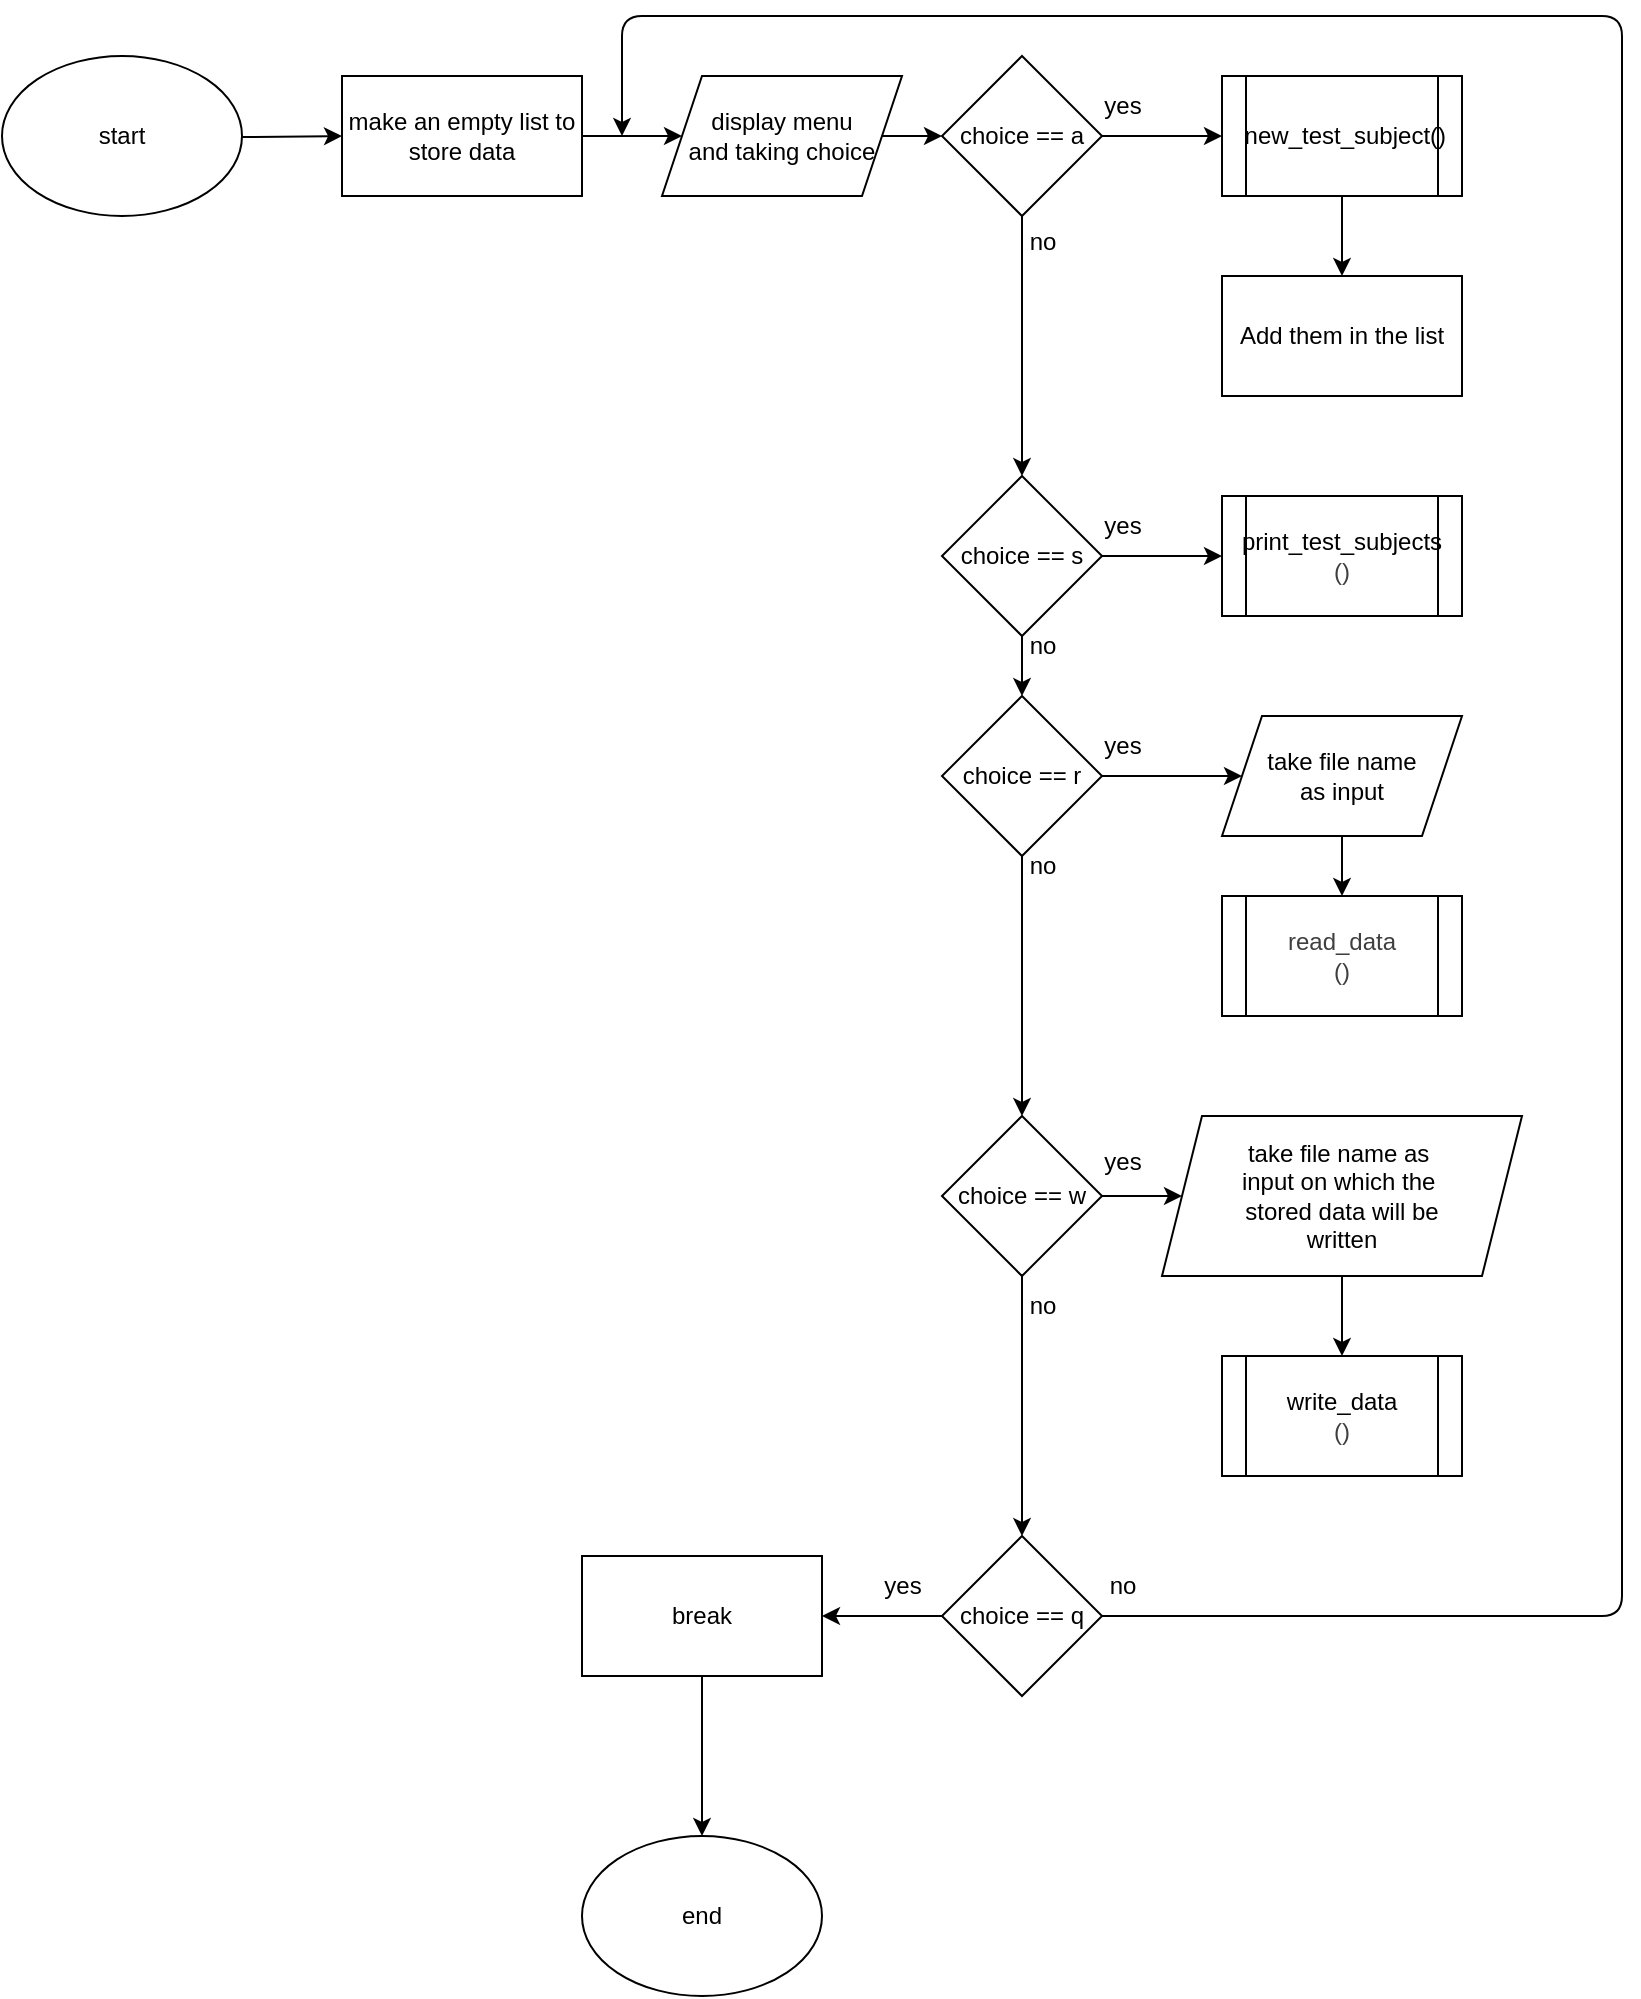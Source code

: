 <mxfile>
    <diagram id="NBL-mVTvucnbu3uzIX2B" name="Page-1">
        <mxGraphModel dx="1072" dy="480" grid="1" gridSize="10" guides="1" tooltips="1" connect="1" arrows="1" fold="1" page="1" pageScale="1" pageWidth="827" pageHeight="1169" math="0" shadow="0">
            <root>
                <mxCell id="0"/>
                <mxCell id="1" parent="0"/>
                <mxCell id="4" style="edgeStyle=none;html=1;entryX=0;entryY=0.5;entryDx=0;entryDy=0;" parent="1" source="2" edge="1" target="_R3eoL_l6PrO9noumh6u-32">
                    <mxGeometry relative="1" as="geometry">
                        <mxPoint x="170" y="80" as="targetPoint"/>
                    </mxGeometry>
                </mxCell>
                <mxCell id="2" value="start" style="ellipse;whiteSpace=wrap;html=1;" parent="1" vertex="1">
                    <mxGeometry y="40" width="120" height="80" as="geometry"/>
                </mxCell>
                <mxCell id="6" style="edgeStyle=none;html=1;exitX=1;exitY=0.5;exitDx=0;exitDy=0;" parent="1" target="5" edge="1" source="_R3eoL_l6PrO9noumh6u-32">
                    <mxGeometry relative="1" as="geometry">
                        <mxPoint x="280" y="80" as="sourcePoint"/>
                    </mxGeometry>
                </mxCell>
                <mxCell id="8" style="edgeStyle=none;html=1;entryX=0;entryY=0.5;entryDx=0;entryDy=0;" parent="1" source="5" target="7" edge="1">
                    <mxGeometry relative="1" as="geometry"/>
                </mxCell>
                <mxCell id="5" value="display menu&lt;div&gt;and taking choice&lt;/div&gt;" style="shape=parallelogram;perimeter=parallelogramPerimeter;whiteSpace=wrap;html=1;fixedSize=1;" parent="1" vertex="1">
                    <mxGeometry x="330" y="50" width="120" height="60" as="geometry"/>
                </mxCell>
                <mxCell id="10" style="edgeStyle=none;html=1;entryX=0;entryY=0.5;entryDx=0;entryDy=0;" parent="1" source="7" target="LQ5VIiek6I0cadlF3aMA-34" edge="1">
                    <mxGeometry relative="1" as="geometry">
                        <mxPoint x="610" y="80" as="targetPoint"/>
                    </mxGeometry>
                </mxCell>
                <mxCell id="12" style="edgeStyle=none;html=1;entryX=0.5;entryY=0;entryDx=0;entryDy=0;" parent="1" source="7" target="11" edge="1">
                    <mxGeometry relative="1" as="geometry"/>
                </mxCell>
                <mxCell id="7" value="choice == a" style="rhombus;whiteSpace=wrap;html=1;" parent="1" vertex="1">
                    <mxGeometry x="470" y="40" width="80" height="80" as="geometry"/>
                </mxCell>
                <mxCell id="14" style="edgeStyle=none;html=1;entryX=0;entryY=0.5;entryDx=0;entryDy=0;" parent="1" source="11" target="LQ5VIiek6I0cadlF3aMA-30" edge="1">
                    <mxGeometry relative="1" as="geometry">
                        <mxPoint x="610" y="330" as="targetPoint"/>
                    </mxGeometry>
                </mxCell>
                <mxCell id="16" style="edgeStyle=none;html=1;entryX=0.5;entryY=0;entryDx=0;entryDy=0;" parent="1" source="11" target="15" edge="1">
                    <mxGeometry relative="1" as="geometry"/>
                </mxCell>
                <mxCell id="11" value="choice == s" style="rhombus;whiteSpace=wrap;html=1;" parent="1" vertex="1">
                    <mxGeometry x="470" y="250" width="80" height="80" as="geometry"/>
                </mxCell>
                <mxCell id="20" style="edgeStyle=none;html=1;" parent="1" source="15" target="19" edge="1">
                    <mxGeometry relative="1" as="geometry"/>
                </mxCell>
                <mxCell id="_R3eoL_l6PrO9noumh6u-35" style="edgeStyle=none;html=1;entryX=0;entryY=0.5;entryDx=0;entryDy=0;" edge="1" parent="1" source="15" target="_R3eoL_l6PrO9noumh6u-34">
                    <mxGeometry relative="1" as="geometry"/>
                </mxCell>
                <mxCell id="15" value="choice == r&lt;span style=&quot;font-family: monospace; font-size: 0px; text-align: start; text-wrap-mode: nowrap;&quot;&gt;%3CmxGraphModel%3E%3Croot%3E%3CmxCell%20id%3D%220%22%2F%3E%3CmxCell%20id%3D%221%22%20parent%3D%220%22%2F%3E%3CmxCell%20id%3D%222%22%20value%3D%22choice%20%3D%3D%20b%22%20style%3D%22rhombus%3BwhiteSpace%3Dwrap%3Bhtml%3D1%3B%22%20vertex%3D%221%22%20parent%3D%221%22%3E%3CmxGeometry%20x%3D%22470%22%20y%3D%22140%22%20width%3D%2280%22%20height%3D%2280%22%20as%3D%22geometry%22%2F%3E%3C%2FmxCell%3E%3C%2Froot%3E%3C%2FmxGraphModel%3&lt;/span&gt;" style="rhombus;whiteSpace=wrap;html=1;" parent="1" vertex="1">
                    <mxGeometry x="470" y="360" width="80" height="80" as="geometry"/>
                </mxCell>
                <mxCell id="24" style="edgeStyle=none;html=1;entryX=0.5;entryY=0;entryDx=0;entryDy=0;" parent="1" source="19" target="23" edge="1">
                    <mxGeometry relative="1" as="geometry"/>
                </mxCell>
                <mxCell id="_R3eoL_l6PrO9noumh6u-38" style="edgeStyle=none;html=1;" edge="1" parent="1" source="19" target="_R3eoL_l6PrO9noumh6u-37">
                    <mxGeometry relative="1" as="geometry"/>
                </mxCell>
                <mxCell id="19" value="choice == w&lt;span style=&quot;font-family: monospace; font-size: 0px; text-align: start; text-wrap-mode: nowrap;&quot;&gt;%3CmxGraphModel%3E%3Croot%3E%3CmxCell%20id%3D%220%22%2F%3E%3CmxCell%20id%3D%221%22%20parent%3D%220%22%2F%3E%3CmxCell%20id%3D%222%22%20value%3D%22choice%20%3D%3D%20b%22%20style%3D%22rhombus%3BwhiteSpace%3Dwrap%3Bhtml%3D1%3B%22%20vertex%3D%221%22%20parent%3D%221%22%3E%3CmxGeometry%20x%3D%22470%22%20y%3D%22140%22%20width%3D%2280%22%20height%3D%2280%22%20as%3D%22geometry%22%2F%3E%3C%2FmxCell%3E%3C%2Froot%3E%3C%2FmxGraphModel%&lt;/span&gt;" style="rhombus;whiteSpace=wrap;html=1;" parent="1" vertex="1">
                    <mxGeometry x="470" y="570" width="80" height="80" as="geometry"/>
                </mxCell>
                <mxCell id="26" style="edgeStyle=none;html=1;" parent="1" source="23" target="25" edge="1">
                    <mxGeometry relative="1" as="geometry"/>
                </mxCell>
                <mxCell id="_R3eoL_l6PrO9noumh6u-42" style="edgeStyle=none;html=1;" edge="1" parent="1" source="23">
                    <mxGeometry relative="1" as="geometry">
                        <mxPoint x="310" y="80" as="targetPoint"/>
                        <Array as="points">
                            <mxPoint x="810" y="820"/>
                            <mxPoint x="810" y="260"/>
                            <mxPoint x="810" y="20"/>
                            <mxPoint x="310" y="20"/>
                        </Array>
                    </mxGeometry>
                </mxCell>
                <mxCell id="23" value="choice == q&lt;span style=&quot;font-family: monospace; font-size: 0px; text-align: start; text-wrap-mode: nowrap;&quot;&gt;%3CmxGraphModel%3E%3Croot%3E%3CmxCell%20id%3D%220%22%2F%3E%3CmxCell%20id%3D%221%22%20parent%3D%220%22%2F%3E%3CmxCell%20id%3D%222%22%20value%3D%22choice%20%3D%3D%20b%22%20style%3D%22rhombus%3BwhiteSpace%3Dwrap%3Bhtml%3D1%3B%22%20vertex%3D%221%22%20parent%3D%221%22%3E%3CmxGeometry%20x%3D%22470%22%20y%3D%22140%22%20width%3D%2280%22%20height%3D%2280%22%20as%3D%22geometry%22%2F%3E%3C%2FmxCell%3E%3C%2Froot%3E%3C%2FmxGraphModel&lt;/span&gt;" style="rhombus;whiteSpace=wrap;html=1;" parent="1" vertex="1">
                    <mxGeometry x="470" y="780" width="80" height="80" as="geometry"/>
                </mxCell>
                <mxCell id="28" style="edgeStyle=none;html=1;entryX=0.5;entryY=0;entryDx=0;entryDy=0;" parent="1" source="25" target="27" edge="1">
                    <mxGeometry relative="1" as="geometry"/>
                </mxCell>
                <mxCell id="25" value="break" style="rounded=0;whiteSpace=wrap;html=1;" parent="1" vertex="1">
                    <mxGeometry x="290" y="790" width="120" height="60" as="geometry"/>
                </mxCell>
                <mxCell id="27" value="end" style="ellipse;whiteSpace=wrap;html=1;" parent="1" vertex="1">
                    <mxGeometry x="290" y="930" width="120" height="80" as="geometry"/>
                </mxCell>
                <mxCell id="LQ5VIiek6I0cadlF3aMA-30" value="&lt;span style=&quot;color: rgb(0, 0, 0);&quot;&gt;print_test_subjects&lt;/span&gt;&lt;div style=&quot;color: rgb(63, 63, 63); scrollbar-color: rgb(226, 226, 226) rgb(251, 251, 251);&quot;&gt;(&lt;span style=&quot;scrollbar-color: rgb(226, 226, 226) rgb(251, 251, 251); background-color: transparent; color: rgb(63, 63, 63);&quot;&gt;)&lt;/span&gt;&lt;/div&gt;" style="shape=process;whiteSpace=wrap;html=1;backgroundOutline=1;" parent="1" vertex="1">
                    <mxGeometry x="610" y="260" width="120" height="60" as="geometry"/>
                </mxCell>
                <mxCell id="LQ5VIiek6I0cadlF3aMA-31" value="&lt;font style=&quot;color: rgb(63, 63, 63); scrollbar-color: rgb(226, 226, 226) rgb(251, 251, 251);&quot;&gt;read_data&lt;/font&gt;&lt;div style=&quot;color: rgb(63, 63, 63); scrollbar-color: rgb(226, 226, 226) rgb(251, 251, 251);&quot;&gt;&lt;font style=&quot;color: rgb(63, 63, 63); scrollbar-color: rgb(226, 226, 226) rgb(251, 251, 251);&quot;&gt;()&lt;/font&gt;&lt;/div&gt;" style="shape=process;whiteSpace=wrap;html=1;backgroundOutline=1;" parent="1" vertex="1">
                    <mxGeometry x="610" y="460" width="120" height="60" as="geometry"/>
                </mxCell>
                <mxCell id="LQ5VIiek6I0cadlF3aMA-32" value="&lt;span style=&quot;color: rgb(0, 0, 0);&quot;&gt;write_data&lt;/span&gt;&lt;div style=&quot;color: rgb(63, 63, 63); scrollbar-color: rgb(226, 226, 226) rgb(251, 251, 251);&quot;&gt;(&lt;span style=&quot;scrollbar-color: rgb(226, 226, 226) rgb(251, 251, 251); background-color: transparent; color: rgb(63, 63, 63);&quot;&gt;)&lt;/span&gt;&lt;/div&gt;" style="shape=process;whiteSpace=wrap;html=1;backgroundOutline=1;" parent="1" vertex="1">
                    <mxGeometry x="610" y="690" width="120" height="60" as="geometry"/>
                </mxCell>
                <mxCell id="_R3eoL_l6PrO9noumh6u-31" style="edgeStyle=none;html=1;entryX=0.5;entryY=0;entryDx=0;entryDy=0;" edge="1" parent="1" source="LQ5VIiek6I0cadlF3aMA-34" target="_R3eoL_l6PrO9noumh6u-30">
                    <mxGeometry relative="1" as="geometry"/>
                </mxCell>
                <mxCell id="LQ5VIiek6I0cadlF3aMA-34" value="&lt;span style=&quot;color: rgb(0, 0, 0);&quot;&gt;&amp;nbsp;new_test_subject()&lt;/span&gt;" style="shape=process;whiteSpace=wrap;html=1;backgroundOutline=1;" parent="1" vertex="1">
                    <mxGeometry x="610" y="50" width="120" height="60" as="geometry"/>
                </mxCell>
                <mxCell id="_R3eoL_l6PrO9noumh6u-30" value="Add them in the list" style="rounded=0;whiteSpace=wrap;html=1;" vertex="1" parent="1">
                    <mxGeometry x="610" y="150" width="120" height="60" as="geometry"/>
                </mxCell>
                <mxCell id="_R3eoL_l6PrO9noumh6u-32" value="make an empty list to store data" style="rounded=0;whiteSpace=wrap;html=1;" vertex="1" parent="1">
                    <mxGeometry x="170" y="50" width="120" height="60" as="geometry"/>
                </mxCell>
                <mxCell id="_R3eoL_l6PrO9noumh6u-36" style="edgeStyle=none;html=1;entryX=0.5;entryY=0;entryDx=0;entryDy=0;" edge="1" parent="1" source="_R3eoL_l6PrO9noumh6u-34" target="LQ5VIiek6I0cadlF3aMA-31">
                    <mxGeometry relative="1" as="geometry"/>
                </mxCell>
                <mxCell id="_R3eoL_l6PrO9noumh6u-34" value="take file name&lt;div&gt;as input&lt;/div&gt;" style="shape=parallelogram;perimeter=parallelogramPerimeter;whiteSpace=wrap;html=1;fixedSize=1;" vertex="1" parent="1">
                    <mxGeometry x="610" y="370" width="120" height="60" as="geometry"/>
                </mxCell>
                <mxCell id="_R3eoL_l6PrO9noumh6u-39" style="edgeStyle=none;html=1;entryX=0.5;entryY=0;entryDx=0;entryDy=0;" edge="1" parent="1" source="_R3eoL_l6PrO9noumh6u-37" target="LQ5VIiek6I0cadlF3aMA-32">
                    <mxGeometry relative="1" as="geometry"/>
                </mxCell>
                <mxCell id="_R3eoL_l6PrO9noumh6u-37" value="take file name as&amp;nbsp;&lt;div&gt;input on which the&amp;nbsp;&lt;/div&gt;&lt;div&gt;stored data will be&lt;/div&gt;&lt;div&gt;written&lt;/div&gt;" style="shape=parallelogram;perimeter=parallelogramPerimeter;whiteSpace=wrap;html=1;fixedSize=1;" vertex="1" parent="1">
                    <mxGeometry x="580" y="570" width="180" height="80" as="geometry"/>
                </mxCell>
                <mxCell id="_R3eoL_l6PrO9noumh6u-40" value="yes" style="text;html=1;align=center;verticalAlign=middle;resizable=0;points=[];autosize=1;strokeColor=none;fillColor=none;" vertex="1" parent="1">
                    <mxGeometry x="430" y="790" width="40" height="30" as="geometry"/>
                </mxCell>
                <mxCell id="_R3eoL_l6PrO9noumh6u-41" value="no" style="text;html=1;align=center;verticalAlign=middle;resizable=0;points=[];autosize=1;strokeColor=none;fillColor=none;" vertex="1" parent="1">
                    <mxGeometry x="540" y="790" width="40" height="30" as="geometry"/>
                </mxCell>
                <mxCell id="_R3eoL_l6PrO9noumh6u-43" value="yes" style="text;html=1;align=center;verticalAlign=middle;resizable=0;points=[];autosize=1;strokeColor=none;fillColor=none;" vertex="1" parent="1">
                    <mxGeometry x="540" y="50" width="40" height="30" as="geometry"/>
                </mxCell>
                <mxCell id="_R3eoL_l6PrO9noumh6u-44" value="no" style="text;html=1;align=center;verticalAlign=middle;resizable=0;points=[];autosize=1;strokeColor=none;fillColor=none;" vertex="1" parent="1">
                    <mxGeometry x="500" y="118" width="40" height="30" as="geometry"/>
                </mxCell>
                <mxCell id="_R3eoL_l6PrO9noumh6u-45" value="yes" style="text;html=1;align=center;verticalAlign=middle;resizable=0;points=[];autosize=1;strokeColor=none;fillColor=none;" vertex="1" parent="1">
                    <mxGeometry x="540" y="260" width="40" height="30" as="geometry"/>
                </mxCell>
                <mxCell id="_R3eoL_l6PrO9noumh6u-46" value="no" style="text;html=1;align=center;verticalAlign=middle;resizable=0;points=[];autosize=1;strokeColor=none;fillColor=none;" vertex="1" parent="1">
                    <mxGeometry x="500" y="320" width="40" height="30" as="geometry"/>
                </mxCell>
                <mxCell id="_R3eoL_l6PrO9noumh6u-47" value="yes" style="text;html=1;align=center;verticalAlign=middle;resizable=0;points=[];autosize=1;strokeColor=none;fillColor=none;" vertex="1" parent="1">
                    <mxGeometry x="540" y="370" width="40" height="30" as="geometry"/>
                </mxCell>
                <mxCell id="_R3eoL_l6PrO9noumh6u-48" value="no" style="text;html=1;align=center;verticalAlign=middle;resizable=0;points=[];autosize=1;strokeColor=none;fillColor=none;" vertex="1" parent="1">
                    <mxGeometry x="500" y="430" width="40" height="30" as="geometry"/>
                </mxCell>
                <mxCell id="_R3eoL_l6PrO9noumh6u-49" value="yes" style="text;html=1;align=center;verticalAlign=middle;resizable=0;points=[];autosize=1;strokeColor=none;fillColor=none;" vertex="1" parent="1">
                    <mxGeometry x="540" y="578" width="40" height="30" as="geometry"/>
                </mxCell>
                <mxCell id="_R3eoL_l6PrO9noumh6u-50" value="no" style="text;html=1;align=center;verticalAlign=middle;resizable=0;points=[];autosize=1;strokeColor=none;fillColor=none;" vertex="1" parent="1">
                    <mxGeometry x="500" y="650" width="40" height="30" as="geometry"/>
                </mxCell>
            </root>
        </mxGraphModel>
    </diagram>
    <diagram id="OlVqYfoOg868X_6U3nZh" name="Page-2">
        <mxGraphModel dx="1531" dy="1855" grid="1" gridSize="10" guides="1" tooltips="1" connect="1" arrows="1" fold="1" page="1" pageScale="1" pageWidth="827" pageHeight="1169" math="0" shadow="0">
            <root>
                <mxCell id="0"/>
                <mxCell id="1" parent="0"/>
                <mxCell id="AsASTPI-1hx3HJ0esAKv-2" style="edgeStyle=none;html=1;entryX=0.5;entryY=0;entryDx=0;entryDy=0;" parent="1" source="Jzz3el8EdK12EC5FOIHX-1" target="AsASTPI-1hx3HJ0esAKv-1" edge="1">
                    <mxGeometry relative="1" as="geometry"/>
                </mxCell>
                <mxCell id="Jzz3el8EdK12EC5FOIHX-1" value="start" style="ellipse;whiteSpace=wrap;html=1;" parent="1" vertex="1">
                    <mxGeometry x="90" y="70" width="120" height="80" as="geometry"/>
                </mxCell>
                <mxCell id="Jzz3el8EdK12EC5FOIHX-3" style="edgeStyle=none;html=1;entryX=0.5;entryY=0;entryDx=0;entryDy=0;exitX=0.5;exitY=1;exitDx=0;exitDy=0;" parent="1" source="hfMDtliAD2UQqZgUws0g-2" target="Jzz3el8EdK12EC5FOIHX-1" edge="1">
                    <mxGeometry relative="1" as="geometry">
                        <mxPoint x="150" y="40" as="sourcePoint"/>
                    </mxGeometry>
                </mxCell>
                <mxCell id="AsASTPI-1hx3HJ0esAKv-4" style="edgeStyle=none;html=1;" parent="1" source="AsASTPI-1hx3HJ0esAKv-1" target="AsASTPI-1hx3HJ0esAKv-3" edge="1">
                    <mxGeometry relative="1" as="geometry"/>
                </mxCell>
                <mxCell id="AsASTPI-1hx3HJ0esAKv-1" value="taking input&lt;div&gt;number, duration&lt;/div&gt;&lt;div&gt;as int&amp;nbsp;&lt;/div&gt;" style="shape=parallelogram;perimeter=parallelogramPerimeter;whiteSpace=wrap;html=1;fixedSize=1;" parent="1" vertex="1">
                    <mxGeometry x="90" y="200" width="120" height="60" as="geometry"/>
                </mxCell>
                <mxCell id="AsASTPI-1hx3HJ0esAKv-13" style="edgeStyle=none;html=1;entryX=0.5;entryY=0;entryDx=0;entryDy=0;" parent="1" source="AsASTPI-1hx3HJ0esAKv-3" target="AsASTPI-1hx3HJ0esAKv-10" edge="1">
                    <mxGeometry relative="1" as="geometry"/>
                </mxCell>
                <mxCell id="AsASTPI-1hx3HJ0esAKv-3" value="return as tuple" style="rounded=0;whiteSpace=wrap;html=1;" parent="1" vertex="1">
                    <mxGeometry x="90" y="320" width="120" height="60" as="geometry"/>
                </mxCell>
                <mxCell id="AsASTPI-1hx3HJ0esAKv-7" style="edgeStyle=none;html=1;entryX=0.5;entryY=0;entryDx=0;entryDy=0;exitX=0.5;exitY=1;exitDx=0;exitDy=0;" parent="1" source="hfMDtliAD2UQqZgUws0g-3" target="AsASTPI-1hx3HJ0esAKv-6" edge="1">
                    <mxGeometry relative="1" as="geometry">
                        <mxPoint x="470" y="40" as="sourcePoint"/>
                    </mxGeometry>
                </mxCell>
                <mxCell id="AsASTPI-1hx3HJ0esAKv-14" style="edgeStyle=none;html=1;" parent="1" source="AsASTPI-1hx3HJ0esAKv-6" target="AsASTPI-1hx3HJ0esAKv-8" edge="1">
                    <mxGeometry relative="1" as="geometry"/>
                </mxCell>
                <mxCell id="AsASTPI-1hx3HJ0esAKv-6" value="start" style="ellipse;whiteSpace=wrap;html=1;" parent="1" vertex="1">
                    <mxGeometry x="410" y="70" width="120" height="80" as="geometry"/>
                </mxCell>
                <mxCell id="AsASTPI-1hx3HJ0esAKv-15" style="edgeStyle=none;html=1;" parent="1" source="AsASTPI-1hx3HJ0esAKv-8" target="AsASTPI-1hx3HJ0esAKv-9" edge="1">
                    <mxGeometry relative="1" as="geometry"/>
                </mxCell>
                <mxCell id="AsASTPI-1hx3HJ0esAKv-8" value="test_subjects = [ tuple]" style="rounded=0;whiteSpace=wrap;html=1;" parent="1" vertex="1">
                    <mxGeometry x="410" y="200" width="120" height="60" as="geometry"/>
                </mxCell>
                <mxCell id="AsASTPI-1hx3HJ0esAKv-12" style="edgeStyle=none;html=1;entryX=0.5;entryY=0;entryDx=0;entryDy=0;" parent="1" source="AsASTPI-1hx3HJ0esAKv-9" target="AsASTPI-1hx3HJ0esAKv-11" edge="1">
                    <mxGeometry relative="1" as="geometry"/>
                </mxCell>
                <mxCell id="AsASTPI-1hx3HJ0esAKv-9" value="open the file in write mode and write data from test_subjects and close" style="rounded=0;whiteSpace=wrap;html=1;" parent="1" vertex="1">
                    <mxGeometry x="410" y="320" width="120" height="60" as="geometry"/>
                </mxCell>
                <mxCell id="AsASTPI-1hx3HJ0esAKv-10" value="end" style="ellipse;whiteSpace=wrap;html=1;" parent="1" vertex="1">
                    <mxGeometry x="90" y="420" width="120" height="80" as="geometry"/>
                </mxCell>
                <mxCell id="AsASTPI-1hx3HJ0esAKv-11" value="end" style="ellipse;whiteSpace=wrap;html=1;" parent="1" vertex="1">
                    <mxGeometry x="410" y="420" width="120" height="80" as="geometry"/>
                </mxCell>
                <mxCell id="AsASTPI-1hx3HJ0esAKv-18" style="edgeStyle=none;html=1;entryX=0.5;entryY=0;entryDx=0;entryDy=0;exitX=0.5;exitY=1;exitDx=0;exitDy=0;" parent="1" source="hfMDtliAD2UQqZgUws0g-4" target="AsASTPI-1hx3HJ0esAKv-17" edge="1">
                    <mxGeometry relative="1" as="geometry">
                        <mxPoint x="130" y="655" as="sourcePoint"/>
                    </mxGeometry>
                </mxCell>
                <mxCell id="hfMDtliAD2UQqZgUws0g-5" style="edgeStyle=none;html=1;entryX=0.5;entryY=0;entryDx=0;entryDy=0;" edge="1" parent="1" source="AsASTPI-1hx3HJ0esAKv-17" target="AsASTPI-1hx3HJ0esAKv-19">
                    <mxGeometry relative="1" as="geometry"/>
                </mxCell>
                <mxCell id="AsASTPI-1hx3HJ0esAKv-17" value="start" style="ellipse;whiteSpace=wrap;html=1;" parent="1" vertex="1">
                    <mxGeometry x="70" y="660" width="120" height="80" as="geometry"/>
                </mxCell>
                <mxCell id="AsASTPI-1hx3HJ0esAKv-19" value="open the file in read mode and run a for loop in that file and store the raw data in a temporary list&amp;nbsp;&amp;nbsp;" style="rounded=0;whiteSpace=wrap;html=1;" parent="1" vertex="1">
                    <mxGeometry x="55" y="770" width="150" height="120" as="geometry"/>
                </mxCell>
                <mxCell id="hfMDtliAD2UQqZgUws0g-2" value="&lt;span style=&quot;color: rgb(0, 0, 0);&quot;&gt;new test subject&lt;/span&gt;" style="rounded=1;whiteSpace=wrap;html=1;" vertex="1" parent="1">
                    <mxGeometry x="90" y="-40" width="120" height="60" as="geometry"/>
                </mxCell>
                <mxCell id="hfMDtliAD2UQqZgUws0g-3" value="&lt;span style=&quot;color: rgb(0, 0, 0);&quot;&gt;write data&lt;/span&gt;" style="rounded=1;whiteSpace=wrap;html=1;" vertex="1" parent="1">
                    <mxGeometry x="410" y="-40" width="120" height="60" as="geometry"/>
                </mxCell>
                <mxCell id="hfMDtliAD2UQqZgUws0g-4" value="&lt;span style=&quot;color: rgb(63, 63, 63); scrollbar-color: rgb(226, 226, 226) rgb(251, 251, 251);&quot; class=&quot;css-jqjy6f-view--flex-flex&quot; wrap=&quot;no-wrap&quot; direction=&quot;row&quot; dir=&quot;ltr&quot;&gt;&lt;span style=&quot;color: rgb(63, 63, 63); scrollbar-color: rgb(226, 226, 226) rgb(251, 251, 251);&quot; class=&quot;css-127lj96-view&quot; dir=&quot;ltr&quot;&gt;&lt;span style=&quot;color: rgb(63, 63, 63); scrollbar-color: rgb(226, 226, 226) rgb(251, 251, 251); font-family: inherit;&quot;&gt;&lt;font style=&quot;font-size: 14px;&quot;&gt;read_data&lt;/font&gt;&lt;/span&gt;&lt;/span&gt;&lt;/span&gt;" style="rounded=1;whiteSpace=wrap;html=1;" vertex="1" parent="1">
                    <mxGeometry x="70" y="580" width="120" height="60" as="geometry"/>
                </mxCell>
                <mxCell id="KcJeB6J8GKOTDCsml0Q8-3" style="edgeStyle=none;html=1;entryX=0.5;entryY=0;entryDx=0;entryDy=0;" edge="1" parent="1" source="KcJeB6J8GKOTDCsml0Q8-1" target="KcJeB6J8GKOTDCsml0Q8-2">
                    <mxGeometry relative="1" as="geometry"/>
                </mxCell>
                <mxCell id="KcJeB6J8GKOTDCsml0Q8-1" value="run a for loop in the temporary list and sort out 2 items as tuple and add them on a list" style="rounded=0;whiteSpace=wrap;html=1;" vertex="1" parent="1">
                    <mxGeometry x="30" y="920" width="200" height="120" as="geometry"/>
                </mxCell>
                <mxCell id="KcJeB6J8GKOTDCsml0Q8-11" style="edgeStyle=none;html=1;entryX=0.5;entryY=0;entryDx=0;entryDy=0;" edge="1" parent="1" source="KcJeB6J8GKOTDCsml0Q8-2" target="KcJeB6J8GKOTDCsml0Q8-10">
                    <mxGeometry relative="1" as="geometry"/>
                </mxCell>
                <mxCell id="KcJeB6J8GKOTDCsml0Q8-2" value="return the list" style="rounded=0;whiteSpace=wrap;html=1;" vertex="1" parent="1">
                    <mxGeometry x="70" y="1060" width="120" height="60" as="geometry"/>
                </mxCell>
                <mxCell id="KcJeB6J8GKOTDCsml0Q8-4" style="edgeStyle=none;html=1;entryX=0.5;entryY=0;entryDx=0;entryDy=0;" edge="1" parent="1" source="AsASTPI-1hx3HJ0esAKv-19" target="KcJeB6J8GKOTDCsml0Q8-1">
                    <mxGeometry relative="1" as="geometry">
                        <mxPoint x="130" y="950" as="targetPoint"/>
                    </mxGeometry>
                </mxCell>
                <mxCell id="KcJeB6J8GKOTDCsml0Q8-7" style="edgeStyle=none;html=1;entryX=0.5;entryY=0;entryDx=0;entryDy=0;" edge="1" parent="1" source="KcJeB6J8GKOTDCsml0Q8-5" target="KcJeB6J8GKOTDCsml0Q8-6">
                    <mxGeometry relative="1" as="geometry"/>
                </mxCell>
                <mxCell id="KcJeB6J8GKOTDCsml0Q8-5" value="print test subjects" style="rounded=1;whiteSpace=wrap;html=1;fillColor=#FFFFFF;" vertex="1" parent="1">
                    <mxGeometry x="660" y="-40" width="150" height="80" as="geometry"/>
                </mxCell>
                <mxCell id="KcJeB6J8GKOTDCsml0Q8-9" style="edgeStyle=none;html=1;entryX=0.5;entryY=0;entryDx=0;entryDy=0;" edge="1" parent="1" source="KcJeB6J8GKOTDCsml0Q8-6" target="KcJeB6J8GKOTDCsml0Q8-8">
                    <mxGeometry relative="1" as="geometry"/>
                </mxCell>
                <mxCell id="KcJeB6J8GKOTDCsml0Q8-6" value="run a for loop on the&lt;div&gt;stored tuple on the list&lt;/div&gt;" style="rounded=0;whiteSpace=wrap;html=1;" vertex="1" parent="1">
                    <mxGeometry x="675" y="80" width="120" height="60" as="geometry"/>
                </mxCell>
                <mxCell id="KcJeB6J8GKOTDCsml0Q8-13" style="edgeStyle=none;html=1;" edge="1" parent="1" source="KcJeB6J8GKOTDCsml0Q8-8" target="KcJeB6J8GKOTDCsml0Q8-12">
                    <mxGeometry relative="1" as="geometry"/>
                </mxCell>
                <mxCell id="KcJeB6J8GKOTDCsml0Q8-8" value="display them with&lt;div&gt;the format&lt;/div&gt;" style="shape=parallelogram;perimeter=parallelogramPerimeter;whiteSpace=wrap;html=1;fixedSize=1;" vertex="1" parent="1">
                    <mxGeometry x="675" y="180" width="120" height="60" as="geometry"/>
                </mxCell>
                <mxCell id="KcJeB6J8GKOTDCsml0Q8-10" value="end" style="ellipse;whiteSpace=wrap;html=1;" vertex="1" parent="1">
                    <mxGeometry x="70" y="1150" width="120" height="80" as="geometry"/>
                </mxCell>
                <mxCell id="KcJeB6J8GKOTDCsml0Q8-12" value="end" style="ellipse;whiteSpace=wrap;html=1;" vertex="1" parent="1">
                    <mxGeometry x="675" y="280" width="120" height="80" as="geometry"/>
                </mxCell>
            </root>
        </mxGraphModel>
    </diagram>
</mxfile>